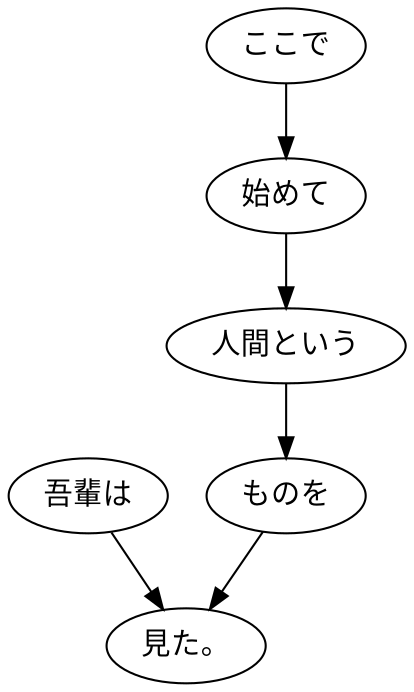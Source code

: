 digraph graph5 {
	node0 [label="吾輩は"];
	node1 [label="ここで"];
	node2 [label="始めて"];
	node3 [label="人間という"];
	node4 [label="ものを"];
	node5 [label="見た。"];
	node0 -> node5;
	node1 -> node2;
	node2 -> node3;
	node3 -> node4;
	node4 -> node5;
}
